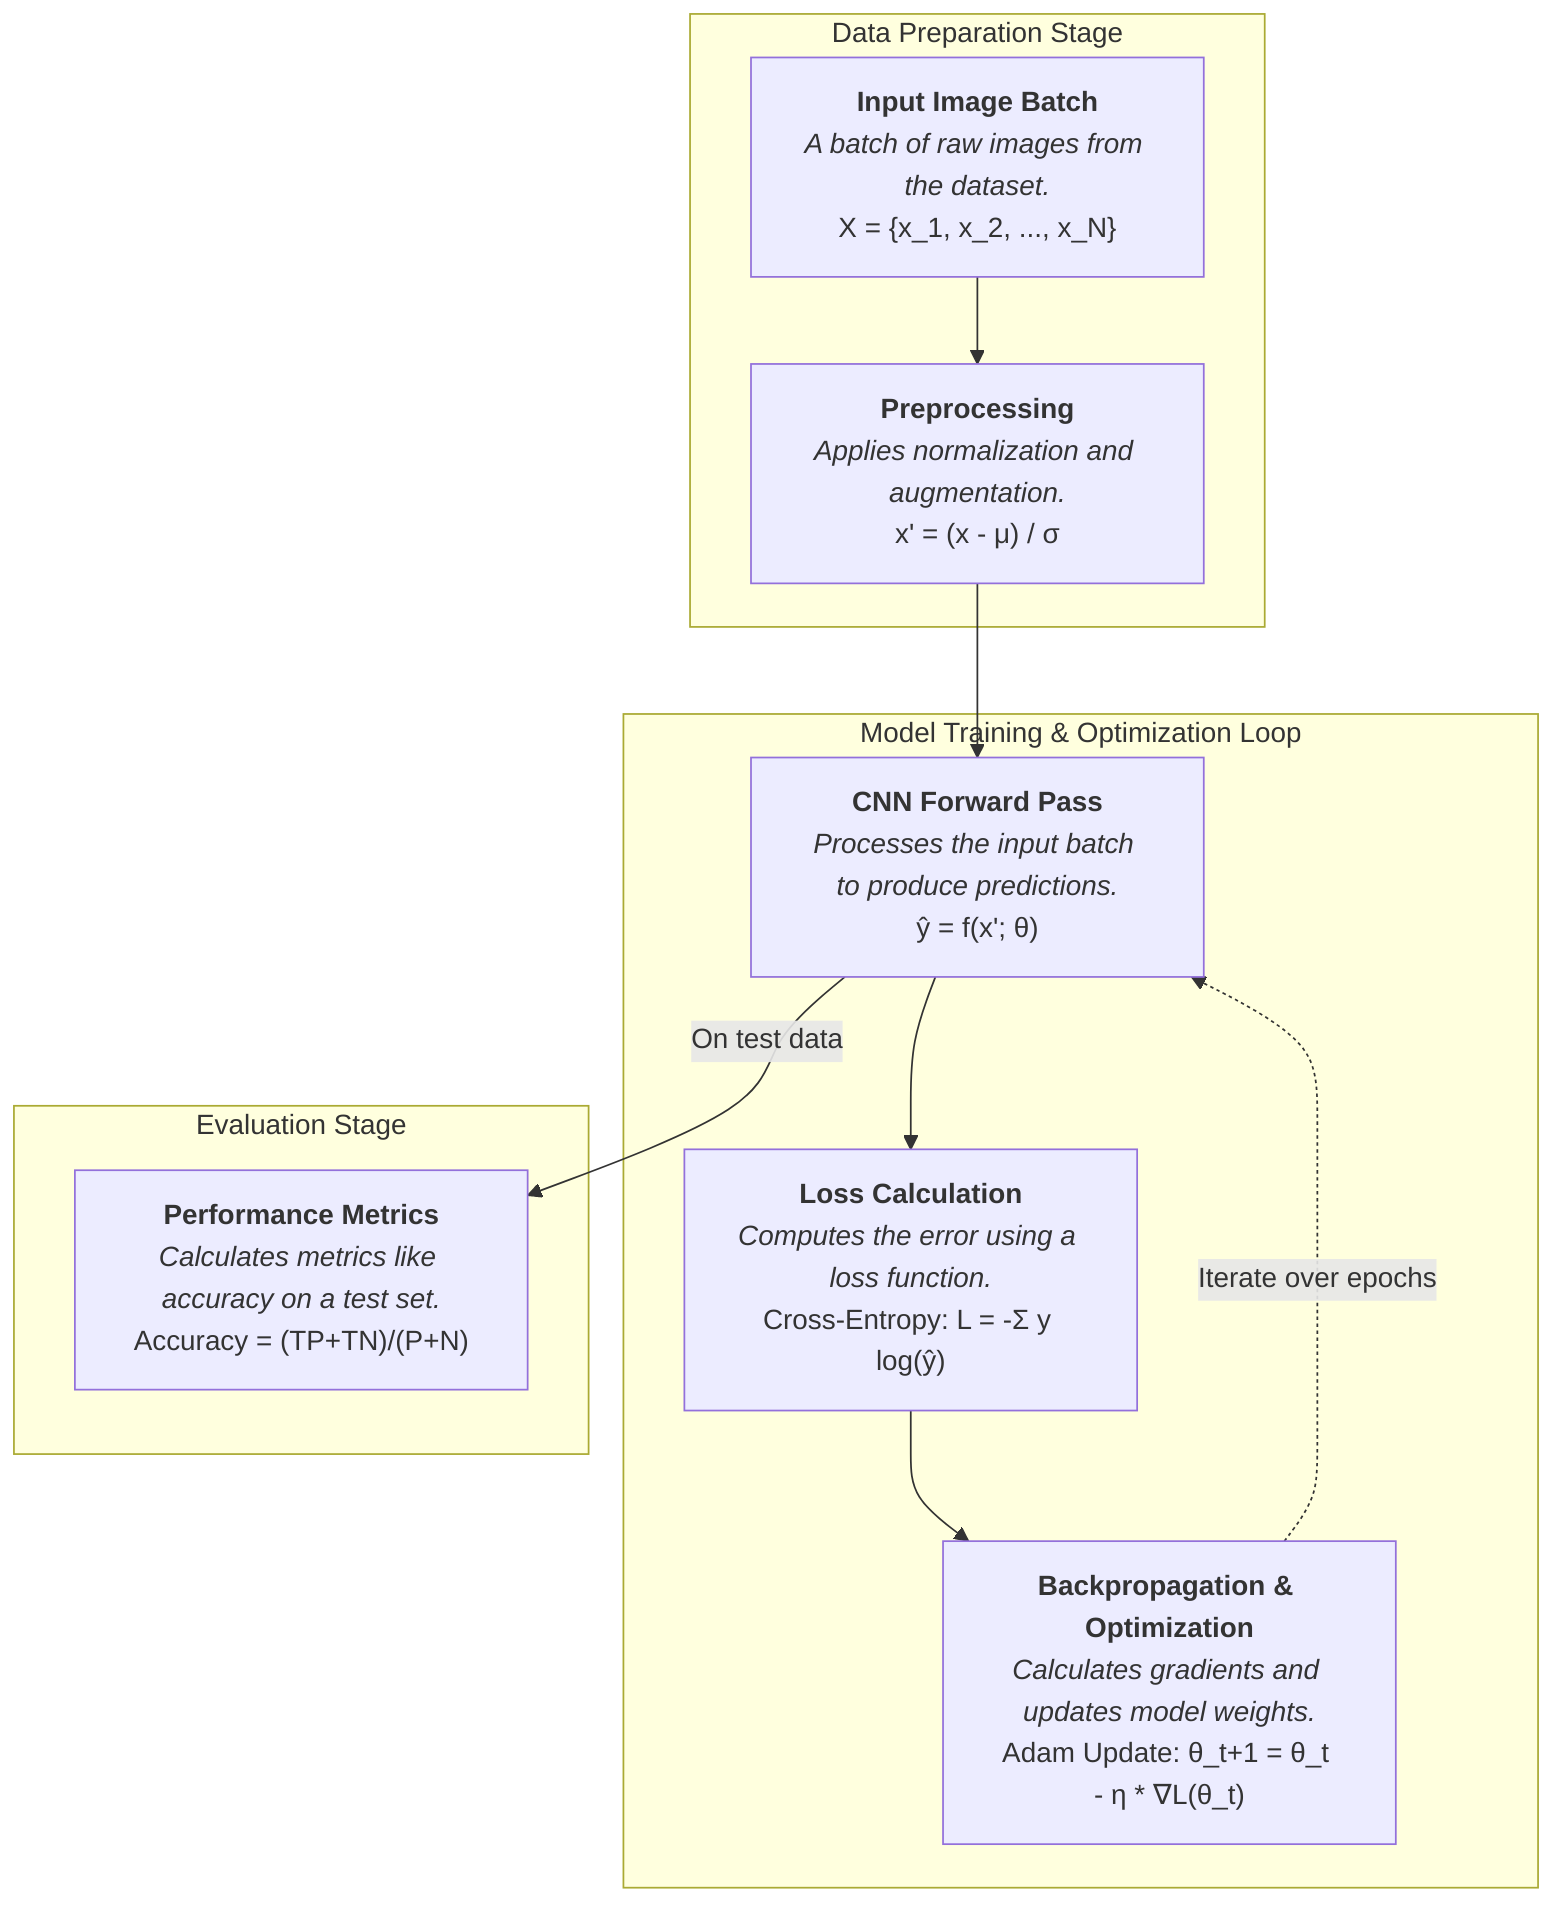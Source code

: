graph TD
    %% Diagram Title: A framework overview of a standard CNN training pipeline for image classification.
    %% This diagram outlines the three core stages: Data Preparation, Model Training, and Evaluation.

    %% Group 1: Data Preparation Stage
    %% This stage covers the initial loading and transformation of raw data
    %% before it is fed into the model.
    subgraph Group1 [Data Preparation Stage]
        A["<b>Input Image Batch</b><br><i>A batch of raw images from the dataset.</i><br>X = {x_1, x_2, ..., x_N}"]
        B["<b>Preprocessing</b><br><i>Applies normalization and augmentation.</i><br>x' = (x - μ) / σ"]
    end

    %% Group 2: Model Training & Optimization Loop
    %% This stage represents the iterative process of learning model parameters.
    %% The loop continues for a set number of epochs.
    subgraph Group2 [Model Training & Optimization Loop]
        C["<b>CNN Forward Pass</b><br><i>Processes the input batch to produce predictions.</i><br>ŷ = f(x'; θ)"]
        D["<b>Loss Calculation</b><br><i>Computes the error using a loss function.</i><br>Cross-Entropy: L = -Σ y log(ŷ)"]
        E["<b>Backpropagation & Optimization</b><br><i>Calculates gradients and updates model weights.</i><br>Adam Update: θ_t+1 = θ_t - η * ∇L(θ_t)"]
    end

    %% Group 3: Evaluation Stage
    %% This stage uses a separate, unseen test dataset to assess the
    %% trained model's generalization performance.
    subgraph Group3 [Evaluation Stage]
        F["<b>Performance Metrics</b><br><i>Calculates metrics like accuracy on a test set.</i><br>Accuracy = (TP+TN)/(P+N)"]
    end

    %% Interaction Flows / Connections
    %% Defines the sequence and logic of the entire pipeline.
    A --> B
    B --> C
    C --> D
    D --> E
    E -.->|Iterate over epochs| C
    C -->|On test data| F